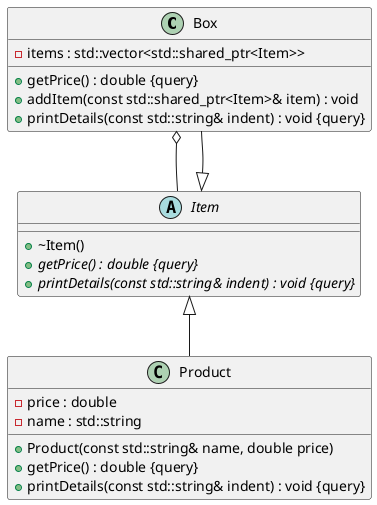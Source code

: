 @startuml





/' Objects '/

class Box {
	+getPrice() : double {query}
	-items : std::vector<std::shared_ptr<Item>>
	+addItem(const std::shared_ptr<Item>& item) : void
	+printDetails(const std::string& indent) : void {query}
}


abstract class Item {
	+~Item()
	+{abstract} getPrice() : double {query}
	+{abstract} printDetails(const std::string& indent) : void {query}
}


class Product {
	+Product(const std::string& name, double price)
	+getPrice() : double {query}
	-price : double
	-name : std::string
	+printDetails(const std::string& indent) : void {query}
}





/' Inheritance relationships '/

Item <|-- Box


Item <|-- Product





/' Aggregation relationships '/

Box o-- Item






/' Nested objects '/



@enduml
